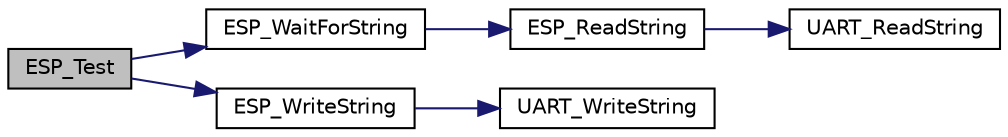digraph "ESP_Test"
{
 // LATEX_PDF_SIZE
  edge [fontname="Helvetica",fontsize="10",labelfontname="Helvetica",labelfontsize="10"];
  node [fontname="Helvetica",fontsize="10",shape=record];
  rankdir="LR";
  Node1 [label="ESP_Test",height=0.2,width=0.4,color="black", fillcolor="grey75", style="filled", fontcolor="black",tooltip="Test if ESP-8266 module is properly started."];
  Node1 -> Node2 [color="midnightblue",fontsize="10",style="solid",fontname="Helvetica"];
  Node2 [label="ESP_WaitForString",height=0.2,width=0.4,color="black", fillcolor="white", style="filled",URL="$dd/d79/group__ESP__Public__Functions.html#gaaa031656f1467f8d302b17349822fd6c",tooltip="Wait for ESP to meet one of a certain amount of string responses."];
  Node2 -> Node3 [color="midnightblue",fontsize="10",style="solid",fontname="Helvetica"];
  Node3 [label="ESP_ReadString",height=0.2,width=0.4,color="black", fillcolor="white", style="filled",URL="$dd/d79/group__ESP__Public__Functions.html#gab3ac3e22bd5d3af617d024763c4b4843",tooltip="Receive AT string response."];
  Node3 -> Node4 [color="midnightblue",fontsize="10",style="solid",fontname="Helvetica"];
  Node4 [label="UART_ReadString",height=0.2,width=0.4,color="black", fillcolor="white", style="filled",URL="$d8/d63/group__UART__Public__Functions.html#ga39f2fc334213dfb77bcac2a1bbe63dc8",tooltip="Read String from RX FIFO."];
  Node1 -> Node5 [color="midnightblue",fontsize="10",style="solid",fontname="Helvetica"];
  Node5 [label="ESP_WriteString",height=0.2,width=0.4,color="black", fillcolor="white", style="filled",URL="$dd/d79/group__ESP__Public__Functions.html#ga01e79db46c954dbb88aae6ce6e2b20d9",tooltip="Send AT string."];
  Node5 -> Node6 [color="midnightblue",fontsize="10",style="solid",fontname="Helvetica"];
  Node6 [label="UART_WriteString",height=0.2,width=0.4,color="black", fillcolor="white", style="filled",URL="$d8/d63/group__UART__Public__Functions.html#ga116b2755b0c29a93ba7d67b5a9566f2e",tooltip="Write String to TX FIFO."];
}
